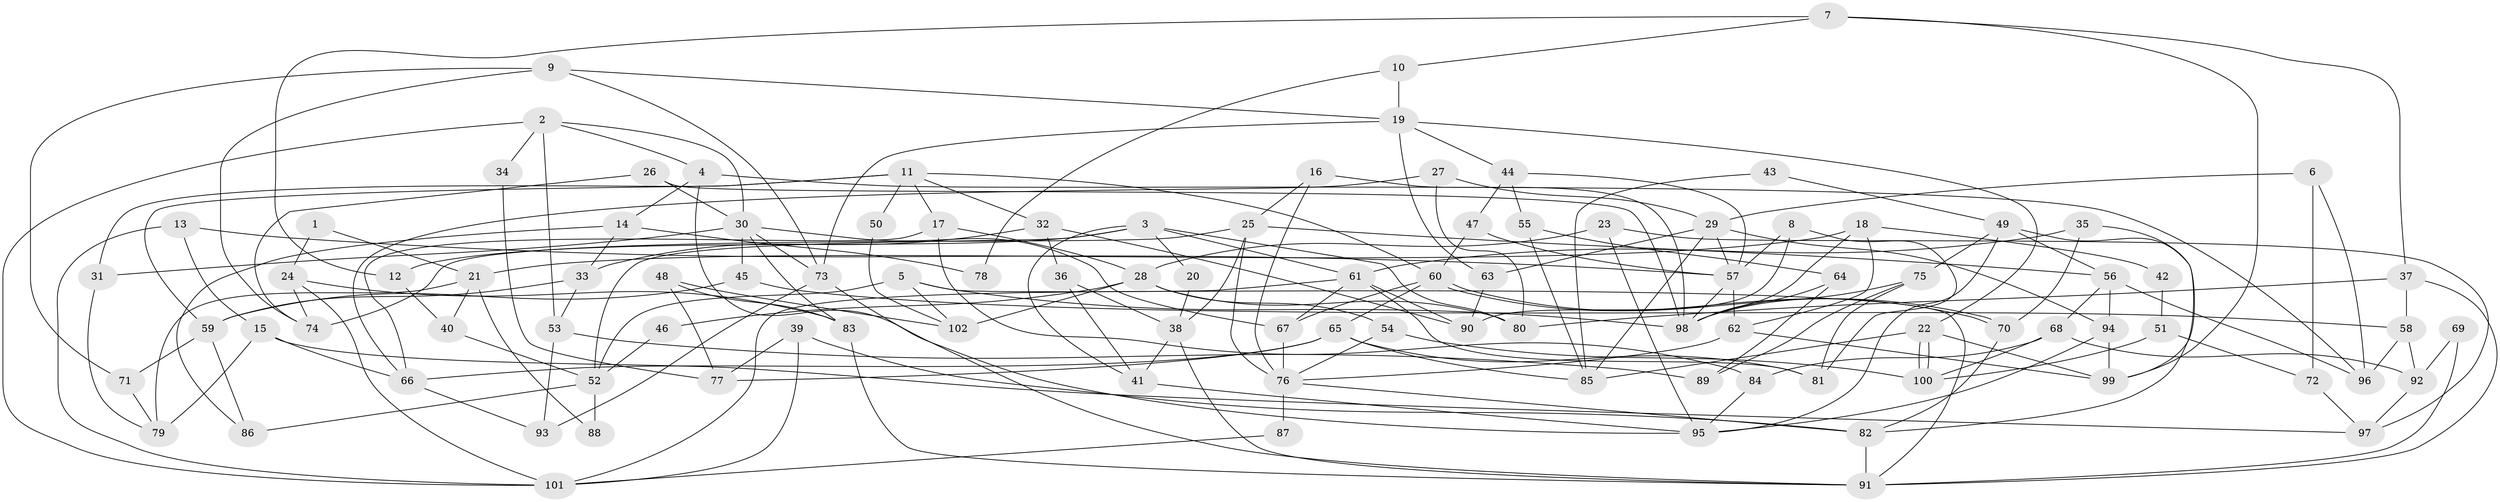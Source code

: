 // coarse degree distribution, {4: 0.3442622950819672, 2: 0.09836065573770492, 5: 0.13114754098360656, 3: 0.21311475409836064, 9: 0.03278688524590164, 6: 0.06557377049180328, 7: 0.03278688524590164, 10: 0.03278688524590164, 11: 0.01639344262295082, 8: 0.03278688524590164}
// Generated by graph-tools (version 1.1) at 2025/52/03/04/25 21:52:39]
// undirected, 102 vertices, 204 edges
graph export_dot {
graph [start="1"]
  node [color=gray90,style=filled];
  1;
  2;
  3;
  4;
  5;
  6;
  7;
  8;
  9;
  10;
  11;
  12;
  13;
  14;
  15;
  16;
  17;
  18;
  19;
  20;
  21;
  22;
  23;
  24;
  25;
  26;
  27;
  28;
  29;
  30;
  31;
  32;
  33;
  34;
  35;
  36;
  37;
  38;
  39;
  40;
  41;
  42;
  43;
  44;
  45;
  46;
  47;
  48;
  49;
  50;
  51;
  52;
  53;
  54;
  55;
  56;
  57;
  58;
  59;
  60;
  61;
  62;
  63;
  64;
  65;
  66;
  67;
  68;
  69;
  70;
  71;
  72;
  73;
  74;
  75;
  76;
  77;
  78;
  79;
  80;
  81;
  82;
  83;
  84;
  85;
  86;
  87;
  88;
  89;
  90;
  91;
  92;
  93;
  94;
  95;
  96;
  97;
  98;
  99;
  100;
  101;
  102;
  1 -- 24;
  1 -- 21;
  2 -- 4;
  2 -- 101;
  2 -- 30;
  2 -- 34;
  2 -- 53;
  3 -- 41;
  3 -- 61;
  3 -- 12;
  3 -- 20;
  3 -- 52;
  3 -- 80;
  4 -- 95;
  4 -- 96;
  4 -- 14;
  5 -- 98;
  5 -- 102;
  5 -- 52;
  5 -- 91;
  6 -- 29;
  6 -- 96;
  6 -- 72;
  7 -- 99;
  7 -- 12;
  7 -- 10;
  7 -- 37;
  8 -- 81;
  8 -- 57;
  8 -- 90;
  9 -- 71;
  9 -- 73;
  9 -- 19;
  9 -- 74;
  10 -- 19;
  10 -- 78;
  11 -- 60;
  11 -- 59;
  11 -- 17;
  11 -- 31;
  11 -- 32;
  11 -- 50;
  12 -- 40;
  13 -- 57;
  13 -- 101;
  13 -- 15;
  14 -- 86;
  14 -- 33;
  14 -- 78;
  15 -- 66;
  15 -- 79;
  15 -- 97;
  16 -- 76;
  16 -- 25;
  16 -- 98;
  17 -- 66;
  17 -- 28;
  17 -- 84;
  18 -- 98;
  18 -- 62;
  18 -- 21;
  18 -- 42;
  19 -- 22;
  19 -- 44;
  19 -- 63;
  19 -- 73;
  20 -- 38;
  21 -- 79;
  21 -- 40;
  21 -- 88;
  22 -- 85;
  22 -- 100;
  22 -- 100;
  22 -- 99;
  23 -- 95;
  23 -- 28;
  23 -- 97;
  24 -- 74;
  24 -- 83;
  24 -- 101;
  25 -- 74;
  25 -- 38;
  25 -- 56;
  25 -- 76;
  26 -- 98;
  26 -- 30;
  26 -- 74;
  27 -- 29;
  27 -- 80;
  27 -- 66;
  28 -- 80;
  28 -- 46;
  28 -- 54;
  28 -- 102;
  29 -- 94;
  29 -- 57;
  29 -- 63;
  29 -- 85;
  30 -- 67;
  30 -- 31;
  30 -- 45;
  30 -- 73;
  30 -- 83;
  31 -- 79;
  32 -- 90;
  32 -- 33;
  32 -- 36;
  33 -- 53;
  33 -- 59;
  34 -- 77;
  35 -- 61;
  35 -- 70;
  35 -- 99;
  36 -- 38;
  36 -- 41;
  37 -- 91;
  37 -- 58;
  37 -- 80;
  38 -- 91;
  38 -- 41;
  39 -- 101;
  39 -- 82;
  39 -- 77;
  40 -- 52;
  41 -- 95;
  42 -- 51;
  43 -- 49;
  43 -- 85;
  44 -- 55;
  44 -- 47;
  44 -- 57;
  45 -- 58;
  45 -- 59;
  46 -- 52;
  47 -- 57;
  47 -- 60;
  48 -- 77;
  48 -- 83;
  48 -- 102;
  49 -- 82;
  49 -- 75;
  49 -- 56;
  49 -- 95;
  50 -- 102;
  51 -- 100;
  51 -- 72;
  52 -- 86;
  52 -- 88;
  53 -- 89;
  53 -- 93;
  54 -- 100;
  54 -- 76;
  55 -- 85;
  55 -- 64;
  56 -- 68;
  56 -- 94;
  56 -- 96;
  57 -- 62;
  57 -- 98;
  58 -- 92;
  58 -- 96;
  59 -- 71;
  59 -- 86;
  60 -- 70;
  60 -- 70;
  60 -- 65;
  60 -- 67;
  61 -- 90;
  61 -- 67;
  61 -- 81;
  61 -- 101;
  62 -- 76;
  62 -- 99;
  63 -- 90;
  64 -- 89;
  64 -- 98;
  65 -- 66;
  65 -- 77;
  65 -- 81;
  65 -- 85;
  66 -- 93;
  67 -- 76;
  68 -- 84;
  68 -- 92;
  68 -- 100;
  69 -- 92;
  69 -- 91;
  70 -- 82;
  71 -- 79;
  72 -- 97;
  73 -- 91;
  73 -- 93;
  75 -- 98;
  75 -- 81;
  75 -- 89;
  76 -- 82;
  76 -- 87;
  82 -- 91;
  83 -- 91;
  84 -- 95;
  87 -- 101;
  92 -- 97;
  94 -- 99;
  94 -- 95;
}
